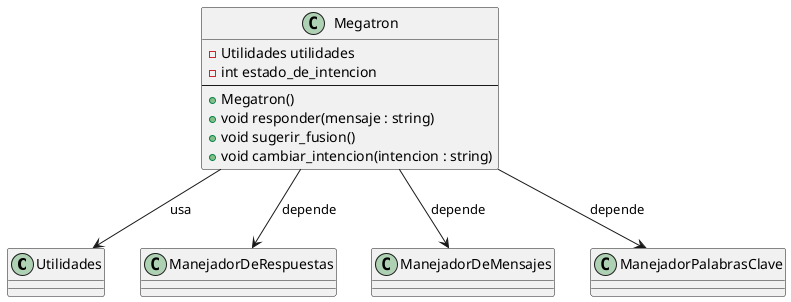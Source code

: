 @startuml
'https://plantuml.com/class-diagram

class Utilidades
class ManejadorDeRespuestas
class ManejadorDeMensajes
class ManejadorPalabrasClave

class Megatron {
    - Utilidades utilidades
    - int estado_de_intencion
    ---
    + Megatron()
    + void responder(mensaje : string)
    + void sugerir_fusion()
    + void cambiar_intencion(intencion : string)
}

' Relaciones
Megatron --> Utilidades : "usa"
Megatron --> ManejadorDeMensajes : "depende"
Megatron --> ManejadorPalabrasClave : "depende"
Megatron --> ManejadorDeRespuestas : "depende"


@enduml